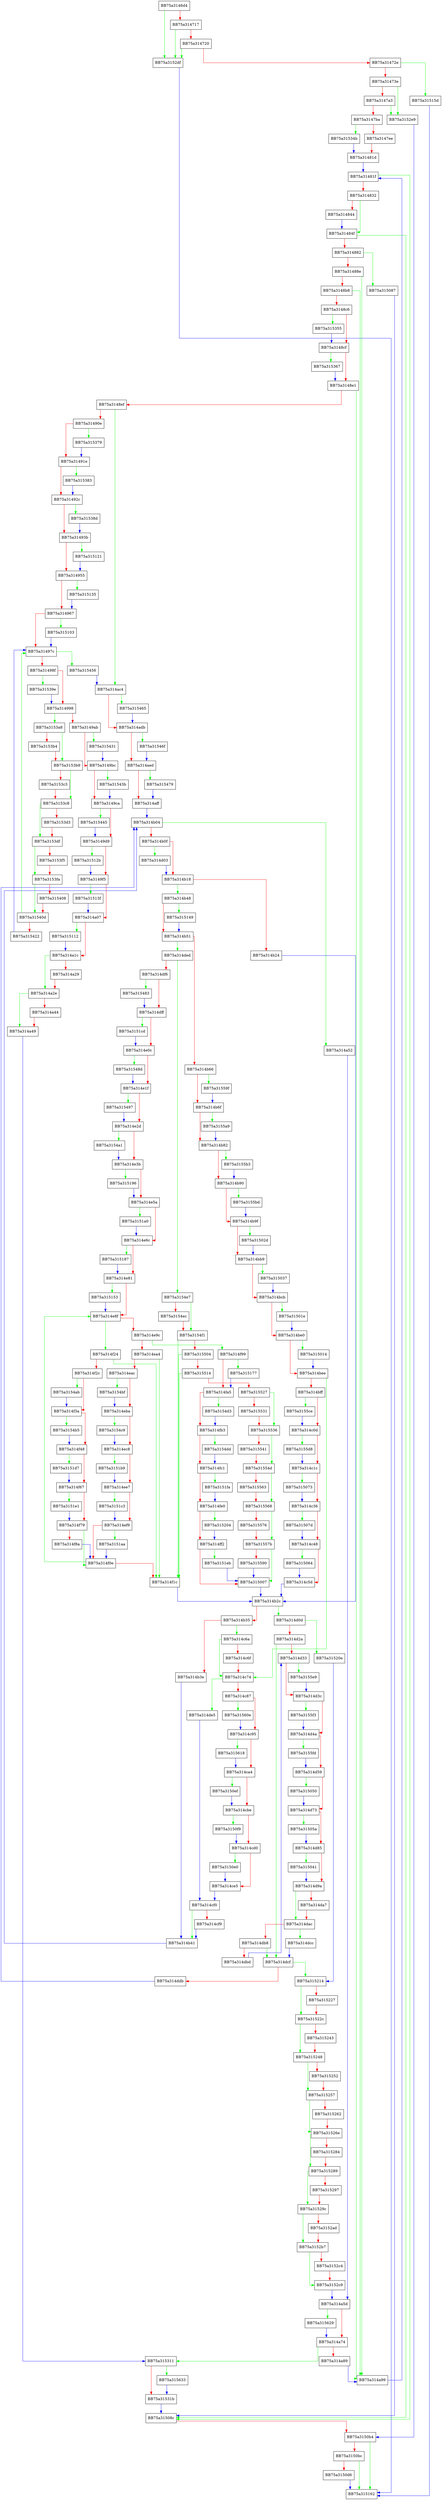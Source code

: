 digraph UfsFind {
  node [shape="box"];
  graph [splines=ortho];
  BB75a3146d4 -> BB75a3152df [color="green"];
  BB75a3146d4 -> BB75a314717 [color="red"];
  BB75a314717 -> BB75a3152df [color="green"];
  BB75a314717 -> BB75a314720 [color="red"];
  BB75a314720 -> BB75a3152df [color="green"];
  BB75a314720 -> BB75a31472e [color="red"];
  BB75a31472e -> BB75a31515d [color="green"];
  BB75a31472e -> BB75a31473e [color="red"];
  BB75a31473e -> BB75a3152e9 [color="green"];
  BB75a31473e -> BB75a3147a3 [color="red"];
  BB75a3147a3 -> BB75a3152e9 [color="green"];
  BB75a3147a3 -> BB75a3147ba [color="red"];
  BB75a3147ba -> BB75a31534b [color="green"];
  BB75a3147ba -> BB75a3147ee [color="red"];
  BB75a3147ee -> BB75a31481d [color="red"];
  BB75a31481d -> BB75a31481f [color="blue"];
  BB75a31481f -> BB75a31508c [color="green"];
  BB75a31481f -> BB75a314832 [color="red"];
  BB75a314832 -> BB75a31484f [color="green"];
  BB75a314832 -> BB75a314844 [color="red"];
  BB75a314844 -> BB75a31484f [color="blue"];
  BB75a31484f -> BB75a31508c [color="green"];
  BB75a31484f -> BB75a314882 [color="red"];
  BB75a314882 -> BB75a315087 [color="green"];
  BB75a314882 -> BB75a31488e [color="red"];
  BB75a31488e -> BB75a314a99 [color="green"];
  BB75a31488e -> BB75a3148b8 [color="red"];
  BB75a3148b8 -> BB75a314a99 [color="green"];
  BB75a3148b8 -> BB75a3148c6 [color="red"];
  BB75a3148c6 -> BB75a315355 [color="green"];
  BB75a3148c6 -> BB75a3148cf [color="red"];
  BB75a3148cf -> BB75a315367 [color="green"];
  BB75a3148cf -> BB75a3148e1 [color="red"];
  BB75a3148e1 -> BB75a314a99 [color="green"];
  BB75a3148e1 -> BB75a3148ef [color="red"];
  BB75a3148ef -> BB75a314ac4 [color="green"];
  BB75a3148ef -> BB75a31490e [color="red"];
  BB75a31490e -> BB75a315379 [color="green"];
  BB75a31490e -> BB75a31491e [color="red"];
  BB75a31491e -> BB75a315383 [color="green"];
  BB75a31491e -> BB75a31492c [color="red"];
  BB75a31492c -> BB75a31538d [color="green"];
  BB75a31492c -> BB75a31493b [color="red"];
  BB75a31493b -> BB75a315121 [color="green"];
  BB75a31493b -> BB75a314955 [color="red"];
  BB75a314955 -> BB75a315135 [color="green"];
  BB75a314955 -> BB75a314967 [color="red"];
  BB75a314967 -> BB75a315103 [color="green"];
  BB75a314967 -> BB75a31497c [color="red"];
  BB75a31497c -> BB75a315456 [color="green"];
  BB75a31497c -> BB75a31498f [color="red"];
  BB75a31498f -> BB75a31539e [color="green"];
  BB75a31498f -> BB75a314998 [color="red"];
  BB75a314998 -> BB75a3153a8 [color="green"];
  BB75a314998 -> BB75a3149ab [color="red"];
  BB75a3149ab -> BB75a315431 [color="green"];
  BB75a3149ab -> BB75a3149bc [color="red"];
  BB75a3149bc -> BB75a31543b [color="green"];
  BB75a3149bc -> BB75a3149ca [color="red"];
  BB75a3149ca -> BB75a315445 [color="green"];
  BB75a3149ca -> BB75a3149d9 [color="red"];
  BB75a3149d9 -> BB75a31512b [color="green"];
  BB75a3149d9 -> BB75a3149f5 [color="red"];
  BB75a3149f5 -> BB75a31513f [color="green"];
  BB75a3149f5 -> BB75a314a07 [color="red"];
  BB75a314a07 -> BB75a315112 [color="green"];
  BB75a314a07 -> BB75a314a1c [color="red"];
  BB75a314a1c -> BB75a314a2e [color="green"];
  BB75a314a1c -> BB75a314a29 [color="red"];
  BB75a314a29 -> BB75a314a2e [color="red"];
  BB75a314a2e -> BB75a314a49 [color="green"];
  BB75a314a2e -> BB75a314a44 [color="red"];
  BB75a314a44 -> BB75a314a49 [color="red"];
  BB75a314a49 -> BB75a315311 [color="blue"];
  BB75a314a52 -> BB75a314a5d [color="blue"];
  BB75a314a5d -> BB75a315629 [color="green"];
  BB75a314a5d -> BB75a314a74 [color="red"];
  BB75a314a74 -> BB75a315311 [color="green"];
  BB75a314a74 -> BB75a314a89 [color="red"];
  BB75a314a89 -> BB75a314a99 [color="blue"];
  BB75a314a99 -> BB75a31481f [color="blue"];
  BB75a314ac4 -> BB75a315465 [color="green"];
  BB75a314ac4 -> BB75a314adb [color="red"];
  BB75a314adb -> BB75a31546f [color="green"];
  BB75a314adb -> BB75a314aed [color="red"];
  BB75a314aed -> BB75a315479 [color="green"];
  BB75a314aed -> BB75a314aff [color="red"];
  BB75a314aff -> BB75a314b04 [color="blue"];
  BB75a314b04 -> BB75a314a52 [color="green"];
  BB75a314b04 -> BB75a314b0f [color="red"];
  BB75a314b0f -> BB75a314d03 [color="green"];
  BB75a314b0f -> BB75a314b18 [color="red"];
  BB75a314b18 -> BB75a314b48 [color="green"];
  BB75a314b18 -> BB75a314b24 [color="red"];
  BB75a314b24 -> BB75a314b2c [color="blue"];
  BB75a314b2c -> BB75a314d0d [color="green"];
  BB75a314b2c -> BB75a314b35 [color="red"];
  BB75a314b35 -> BB75a314c6a [color="green"];
  BB75a314b35 -> BB75a314b3e [color="red"];
  BB75a314b3e -> BB75a314b41 [color="blue"];
  BB75a314b41 -> BB75a314b04 [color="blue"];
  BB75a314b48 -> BB75a315149 [color="green"];
  BB75a314b48 -> BB75a314b51 [color="red"];
  BB75a314b51 -> BB75a314ded [color="green"];
  BB75a314b51 -> BB75a314b66 [color="red"];
  BB75a314b66 -> BB75a31559f [color="green"];
  BB75a314b66 -> BB75a314b6f [color="red"];
  BB75a314b6f -> BB75a3155a9 [color="green"];
  BB75a314b6f -> BB75a314b82 [color="red"];
  BB75a314b82 -> BB75a3155b3 [color="green"];
  BB75a314b82 -> BB75a314b90 [color="red"];
  BB75a314b90 -> BB75a3155bd [color="green"];
  BB75a314b90 -> BB75a314b9f [color="red"];
  BB75a314b9f -> BB75a31502d [color="green"];
  BB75a314b9f -> BB75a314bb9 [color="red"];
  BB75a314bb9 -> BB75a315037 [color="green"];
  BB75a314bb9 -> BB75a314bcb [color="red"];
  BB75a314bcb -> BB75a31501e [color="green"];
  BB75a314bcb -> BB75a314be0 [color="red"];
  BB75a314be0 -> BB75a315014 [color="green"];
  BB75a314be0 -> BB75a314bee [color="red"];
  BB75a314bee -> BB75a314c74 [color="green"];
  BB75a314bee -> BB75a314bff [color="red"];
  BB75a314bff -> BB75a3155ce [color="green"];
  BB75a314bff -> BB75a314c0d [color="red"];
  BB75a314c0d -> BB75a3155d8 [color="green"];
  BB75a314c0d -> BB75a314c1c [color="red"];
  BB75a314c1c -> BB75a315073 [color="green"];
  BB75a314c1c -> BB75a314c36 [color="red"];
  BB75a314c36 -> BB75a31507d [color="green"];
  BB75a314c36 -> BB75a314c48 [color="red"];
  BB75a314c48 -> BB75a315064 [color="green"];
  BB75a314c48 -> BB75a314c5d [color="red"];
  BB75a314c5d -> BB75a314b2c [color="blue"];
  BB75a314c6a -> BB75a314c74 [color="green"];
  BB75a314c6a -> BB75a314c6f [color="red"];
  BB75a314c6f -> BB75a314c74 [color="red"];
  BB75a314c74 -> BB75a314de5 [color="green"];
  BB75a314c74 -> BB75a314c87 [color="red"];
  BB75a314c87 -> BB75a31560e [color="green"];
  BB75a314c87 -> BB75a314c95 [color="red"];
  BB75a314c95 -> BB75a315618 [color="green"];
  BB75a314c95 -> BB75a314ca4 [color="red"];
  BB75a314ca4 -> BB75a3150ef [color="green"];
  BB75a314ca4 -> BB75a314cbe [color="red"];
  BB75a314cbe -> BB75a3150f9 [color="green"];
  BB75a314cbe -> BB75a314cd0 [color="red"];
  BB75a314cd0 -> BB75a3150e0 [color="green"];
  BB75a314cd0 -> BB75a314ce5 [color="red"];
  BB75a314ce5 -> BB75a314cf0 [color="blue"];
  BB75a314cf0 -> BB75a314b41 [color="green"];
  BB75a314cf0 -> BB75a314cf9 [color="red"];
  BB75a314cf9 -> BB75a314b41 [color="blue"];
  BB75a314d03 -> BB75a314b18 [color="blue"];
  BB75a314d0d -> BB75a31520e [color="green"];
  BB75a314d0d -> BB75a314d2a [color="red"];
  BB75a314d2a -> BB75a314dcf [color="green"];
  BB75a314d2a -> BB75a314d33 [color="red"];
  BB75a314d33 -> BB75a3155e9 [color="green"];
  BB75a314d33 -> BB75a314d3c [color="red"];
  BB75a314d3c -> BB75a3155f3 [color="green"];
  BB75a314d3c -> BB75a314d4a [color="red"];
  BB75a314d4a -> BB75a3155fd [color="green"];
  BB75a314d4a -> BB75a314d59 [color="red"];
  BB75a314d59 -> BB75a315050 [color="green"];
  BB75a314d59 -> BB75a314d73 [color="red"];
  BB75a314d73 -> BB75a31505a [color="green"];
  BB75a314d73 -> BB75a314d85 [color="red"];
  BB75a314d85 -> BB75a315041 [color="green"];
  BB75a314d85 -> BB75a314d9a [color="red"];
  BB75a314d9a -> BB75a314dac [color="green"];
  BB75a314d9a -> BB75a314da7 [color="red"];
  BB75a314da7 -> BB75a314dac [color="red"];
  BB75a314dac -> BB75a314dcc [color="green"];
  BB75a314dac -> BB75a314db8 [color="red"];
  BB75a314db8 -> BB75a314dcf [color="green"];
  BB75a314db8 -> BB75a314dbd [color="red"];
  BB75a314dbd -> BB75a314d33 [color="blue"];
  BB75a314dcc -> BB75a314dcf [color="blue"];
  BB75a314dcf -> BB75a315214 [color="green"];
  BB75a314dcf -> BB75a314ddb [color="red"];
  BB75a314ddb -> BB75a314b04 [color="blue"];
  BB75a314de5 -> BB75a314cf0 [color="blue"];
  BB75a314ded -> BB75a3154e7 [color="green"];
  BB75a314ded -> BB75a314df6 [color="red"];
  BB75a314df6 -> BB75a315483 [color="green"];
  BB75a314df6 -> BB75a314dff [color="red"];
  BB75a314dff -> BB75a3151cd [color="green"];
  BB75a314dff -> BB75a314e0c [color="red"];
  BB75a314e0c -> BB75a31548d [color="green"];
  BB75a314e0c -> BB75a314e1f [color="red"];
  BB75a314e1f -> BB75a315497 [color="green"];
  BB75a314e1f -> BB75a314e2d [color="red"];
  BB75a314e2d -> BB75a3154a1 [color="green"];
  BB75a314e2d -> BB75a314e3b [color="red"];
  BB75a314e3b -> BB75a315196 [color="green"];
  BB75a314e3b -> BB75a314e5a [color="red"];
  BB75a314e5a -> BB75a3151a0 [color="green"];
  BB75a314e5a -> BB75a314e6c [color="red"];
  BB75a314e6c -> BB75a315187 [color="green"];
  BB75a314e6c -> BB75a314e81 [color="red"];
  BB75a314e81 -> BB75a315153 [color="green"];
  BB75a314e81 -> BB75a314e8f [color="red"];
  BB75a314e8f -> BB75a314f24 [color="green"];
  BB75a314e8f -> BB75a314e9c [color="red"];
  BB75a314e9c -> BB75a314f99 [color="green"];
  BB75a314e9c -> BB75a314ea4 [color="red"];
  BB75a314ea4 -> BB75a314f1c [color="green"];
  BB75a314ea4 -> BB75a314eac [color="red"];
  BB75a314eac -> BB75a3154bf [color="green"];
  BB75a314eac -> BB75a314eba [color="red"];
  BB75a314eba -> BB75a3154c9 [color="green"];
  BB75a314eba -> BB75a314ec8 [color="red"];
  BB75a314ec8 -> BB75a3151b9 [color="green"];
  BB75a314ec8 -> BB75a314ee7 [color="red"];
  BB75a314ee7 -> BB75a3151c3 [color="green"];
  BB75a314ee7 -> BB75a314ef9 [color="red"];
  BB75a314ef9 -> BB75a3151aa [color="green"];
  BB75a314ef9 -> BB75a314f0e [color="red"];
  BB75a314f0e -> BB75a314e8f [color="green"];
  BB75a314f0e -> BB75a314f1c [color="red"];
  BB75a314f1c -> BB75a314b2c [color="blue"];
  BB75a314f24 -> BB75a314f1c [color="green"];
  BB75a314f24 -> BB75a314f2c [color="red"];
  BB75a314f2c -> BB75a3154ab [color="green"];
  BB75a314f2c -> BB75a314f3a [color="red"];
  BB75a314f3a -> BB75a3154b5 [color="green"];
  BB75a314f3a -> BB75a314f48 [color="red"];
  BB75a314f48 -> BB75a3151d7 [color="green"];
  BB75a314f48 -> BB75a314f67 [color="red"];
  BB75a314f67 -> BB75a3151e1 [color="green"];
  BB75a314f67 -> BB75a314f79 [color="red"];
  BB75a314f79 -> BB75a314f0e [color="green"];
  BB75a314f79 -> BB75a314f8a [color="red"];
  BB75a314f8a -> BB75a314f0e [color="blue"];
  BB75a314f99 -> BB75a315177 [color="green"];
  BB75a314f99 -> BB75a314fa5 [color="red"];
  BB75a314fa5 -> BB75a3154d3 [color="green"];
  BB75a314fa5 -> BB75a314fb3 [color="red"];
  BB75a314fb3 -> BB75a3154dd [color="green"];
  BB75a314fb3 -> BB75a314fc1 [color="red"];
  BB75a314fc1 -> BB75a3151fa [color="green"];
  BB75a314fc1 -> BB75a314fe0 [color="red"];
  BB75a314fe0 -> BB75a315204 [color="green"];
  BB75a314fe0 -> BB75a314ff2 [color="red"];
  BB75a314ff2 -> BB75a3151eb [color="green"];
  BB75a314ff2 -> BB75a315007 [color="red"];
  BB75a315007 -> BB75a314b2c [color="blue"];
  BB75a315014 -> BB75a314bee [color="blue"];
  BB75a31501e -> BB75a314be0 [color="blue"];
  BB75a31502d -> BB75a314bb9 [color="blue"];
  BB75a315037 -> BB75a314bcb [color="blue"];
  BB75a315041 -> BB75a314d9a [color="blue"];
  BB75a315050 -> BB75a314d73 [color="blue"];
  BB75a31505a -> BB75a314d85 [color="blue"];
  BB75a315064 -> BB75a314c5d [color="blue"];
  BB75a315073 -> BB75a314c36 [color="blue"];
  BB75a31507d -> BB75a314c48 [color="blue"];
  BB75a315087 -> BB75a31508c [color="blue"];
  BB75a31508c -> BB75a3150b4 [color="red"];
  BB75a3150b4 -> BB75a315162 [color="green"];
  BB75a3150b4 -> BB75a3150bc [color="red"];
  BB75a3150bc -> BB75a315162 [color="green"];
  BB75a3150bc -> BB75a3150d6 [color="red"];
  BB75a3150d6 -> BB75a315162 [color="blue"];
  BB75a3150e0 -> BB75a314ce5 [color="blue"];
  BB75a3150ef -> BB75a314cbe [color="blue"];
  BB75a3150f9 -> BB75a314cd0 [color="blue"];
  BB75a315103 -> BB75a31497c [color="blue"];
  BB75a315112 -> BB75a314a1c [color="blue"];
  BB75a315121 -> BB75a314955 [color="blue"];
  BB75a31512b -> BB75a3149f5 [color="blue"];
  BB75a315135 -> BB75a314967 [color="blue"];
  BB75a31513f -> BB75a314a07 [color="blue"];
  BB75a315149 -> BB75a314b51 [color="blue"];
  BB75a315153 -> BB75a314e8f [color="blue"];
  BB75a31515d -> BB75a315162 [color="blue"];
  BB75a315177 -> BB75a314fa5 [color="blue"];
  BB75a315187 -> BB75a314e81 [color="blue"];
  BB75a315196 -> BB75a314e5a [color="blue"];
  BB75a3151a0 -> BB75a314e6c [color="blue"];
  BB75a3151aa -> BB75a314f0e [color="blue"];
  BB75a3151b9 -> BB75a314ee7 [color="blue"];
  BB75a3151c3 -> BB75a314ef9 [color="blue"];
  BB75a3151cd -> BB75a314e0c [color="blue"];
  BB75a3151d7 -> BB75a314f67 [color="blue"];
  BB75a3151e1 -> BB75a314f79 [color="blue"];
  BB75a3151eb -> BB75a315007 [color="blue"];
  BB75a3151fa -> BB75a314fe0 [color="blue"];
  BB75a315204 -> BB75a314ff2 [color="blue"];
  BB75a31520e -> BB75a315214 [color="blue"];
  BB75a315214 -> BB75a31522c [color="green"];
  BB75a315214 -> BB75a315227 [color="red"];
  BB75a315227 -> BB75a31522c [color="red"];
  BB75a31522c -> BB75a315248 [color="green"];
  BB75a31522c -> BB75a315243 [color="red"];
  BB75a315243 -> BB75a315248 [color="red"];
  BB75a315248 -> BB75a315257 [color="green"];
  BB75a315248 -> BB75a315252 [color="red"];
  BB75a315252 -> BB75a315257 [color="red"];
  BB75a315257 -> BB75a31526e [color="green"];
  BB75a315257 -> BB75a315262 [color="red"];
  BB75a315262 -> BB75a31526e [color="red"];
  BB75a31526e -> BB75a315289 [color="green"];
  BB75a31526e -> BB75a315284 [color="red"];
  BB75a315284 -> BB75a315289 [color="red"];
  BB75a315289 -> BB75a31529c [color="green"];
  BB75a315289 -> BB75a315297 [color="red"];
  BB75a315297 -> BB75a31529c [color="red"];
  BB75a31529c -> BB75a3152b7 [color="green"];
  BB75a31529c -> BB75a3152ad [color="red"];
  BB75a3152ad -> BB75a3152b7 [color="red"];
  BB75a3152b7 -> BB75a3152c9 [color="green"];
  BB75a3152b7 -> BB75a3152c4 [color="red"];
  BB75a3152c4 -> BB75a3152c9 [color="red"];
  BB75a3152c9 -> BB75a314a5d [color="blue"];
  BB75a3152df -> BB75a315162 [color="blue"];
  BB75a3152e9 -> BB75a3150b4 [color="blue"];
  BB75a315311 -> BB75a315633 [color="green"];
  BB75a315311 -> BB75a31531b [color="red"];
  BB75a31531b -> BB75a31508c [color="blue"];
  BB75a31534b -> BB75a31481d [color="blue"];
  BB75a315355 -> BB75a3148cf [color="blue"];
  BB75a315367 -> BB75a3148e1 [color="blue"];
  BB75a315379 -> BB75a31491e [color="blue"];
  BB75a315383 -> BB75a31492c [color="blue"];
  BB75a31538d -> BB75a31493b [color="blue"];
  BB75a31539e -> BB75a314998 [color="blue"];
  BB75a3153a8 -> BB75a3153b9 [color="green"];
  BB75a3153a8 -> BB75a3153b4 [color="red"];
  BB75a3153b4 -> BB75a3153b9 [color="red"];
  BB75a3153b9 -> BB75a3153c8 [color="green"];
  BB75a3153b9 -> BB75a3153c3 [color="red"];
  BB75a3153c3 -> BB75a3153c8 [color="red"];
  BB75a3153c8 -> BB75a3153df [color="green"];
  BB75a3153c8 -> BB75a3153d3 [color="red"];
  BB75a3153d3 -> BB75a3153df [color="red"];
  BB75a3153df -> BB75a3153fa [color="green"];
  BB75a3153df -> BB75a3153f5 [color="red"];
  BB75a3153f5 -> BB75a3153fa [color="red"];
  BB75a3153fa -> BB75a31540d [color="green"];
  BB75a3153fa -> BB75a315408 [color="red"];
  BB75a315408 -> BB75a31540d [color="red"];
  BB75a31540d -> BB75a31497c [color="green"];
  BB75a31540d -> BB75a315422 [color="red"];
  BB75a315422 -> BB75a31497c [color="blue"];
  BB75a315431 -> BB75a3149bc [color="blue"];
  BB75a31543b -> BB75a3149ca [color="blue"];
  BB75a315445 -> BB75a3149d9 [color="blue"];
  BB75a315456 -> BB75a314ac4 [color="blue"];
  BB75a315465 -> BB75a314adb [color="blue"];
  BB75a31546f -> BB75a314aed [color="blue"];
  BB75a315479 -> BB75a314aff [color="blue"];
  BB75a315483 -> BB75a314dff [color="blue"];
  BB75a31548d -> BB75a314e1f [color="blue"];
  BB75a315497 -> BB75a314e2d [color="blue"];
  BB75a3154a1 -> BB75a314e3b [color="blue"];
  BB75a3154ab -> BB75a314f3a [color="blue"];
  BB75a3154b5 -> BB75a314f48 [color="blue"];
  BB75a3154bf -> BB75a314eba [color="blue"];
  BB75a3154c9 -> BB75a314ec8 [color="blue"];
  BB75a3154d3 -> BB75a314fb3 [color="blue"];
  BB75a3154dd -> BB75a314fc1 [color="blue"];
  BB75a3154e7 -> BB75a3154f1 [color="green"];
  BB75a3154e7 -> BB75a3154ec [color="red"];
  BB75a3154ec -> BB75a3154f1 [color="red"];
  BB75a3154f1 -> BB75a314f1c [color="green"];
  BB75a3154f1 -> BB75a315504 [color="red"];
  BB75a315504 -> BB75a314f1c [color="green"];
  BB75a315504 -> BB75a315514 [color="red"];
  BB75a315514 -> BB75a314f1c [color="green"];
  BB75a315514 -> BB75a315527 [color="red"];
  BB75a315527 -> BB75a315536 [color="green"];
  BB75a315527 -> BB75a315531 [color="red"];
  BB75a315531 -> BB75a315536 [color="red"];
  BB75a315536 -> BB75a31554d [color="green"];
  BB75a315536 -> BB75a315541 [color="red"];
  BB75a315541 -> BB75a31554d [color="red"];
  BB75a31554d -> BB75a315568 [color="green"];
  BB75a31554d -> BB75a315563 [color="red"];
  BB75a315563 -> BB75a315568 [color="red"];
  BB75a315568 -> BB75a31557b [color="green"];
  BB75a315568 -> BB75a315576 [color="red"];
  BB75a315576 -> BB75a31557b [color="red"];
  BB75a31557b -> BB75a315007 [color="green"];
  BB75a31557b -> BB75a315590 [color="red"];
  BB75a315590 -> BB75a315007 [color="blue"];
  BB75a31559f -> BB75a314b6f [color="blue"];
  BB75a3155a9 -> BB75a314b82 [color="blue"];
  BB75a3155b3 -> BB75a314b90 [color="blue"];
  BB75a3155bd -> BB75a314b9f [color="blue"];
  BB75a3155ce -> BB75a314c0d [color="blue"];
  BB75a3155d8 -> BB75a314c1c [color="blue"];
  BB75a3155e9 -> BB75a314d3c [color="blue"];
  BB75a3155f3 -> BB75a314d4a [color="blue"];
  BB75a3155fd -> BB75a314d59 [color="blue"];
  BB75a31560e -> BB75a314c95 [color="blue"];
  BB75a315618 -> BB75a314ca4 [color="blue"];
  BB75a315629 -> BB75a314a74 [color="blue"];
  BB75a315633 -> BB75a31531b [color="blue"];
}